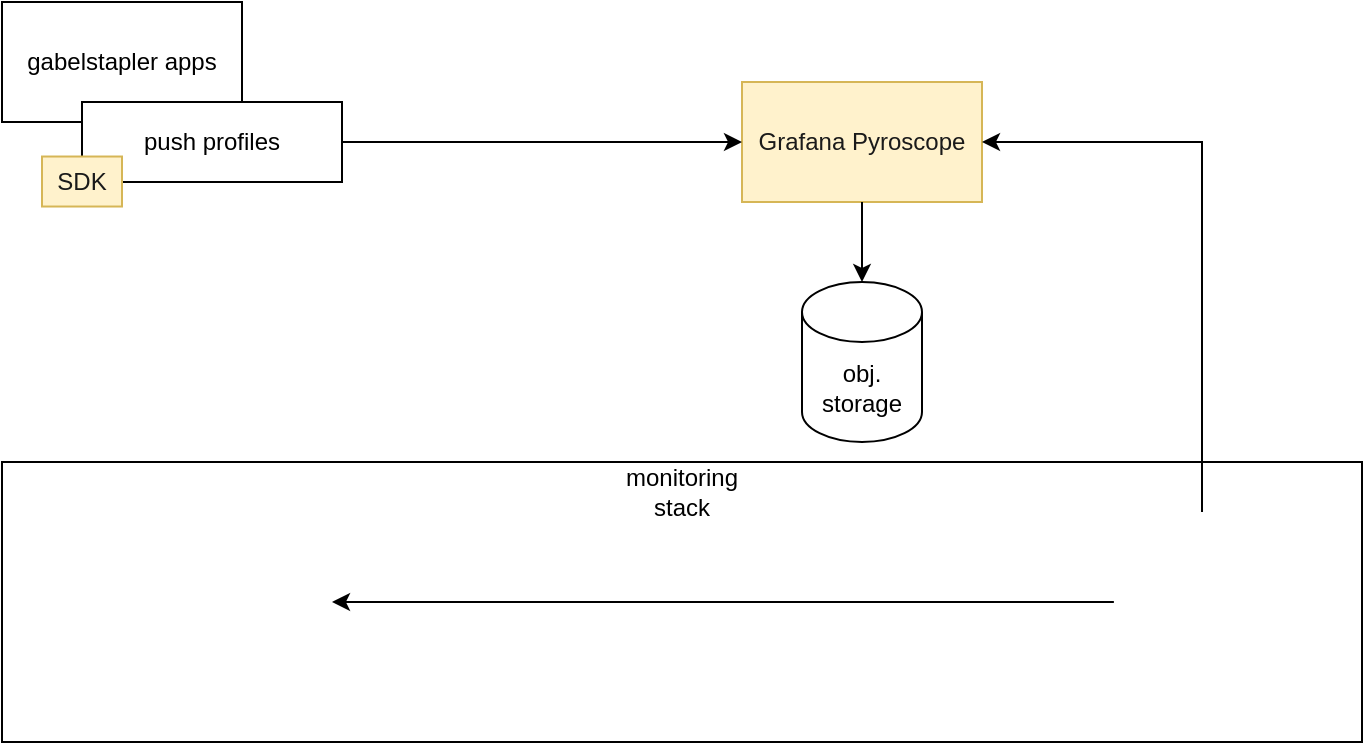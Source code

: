 <mxfile version="22.0.3" type="device">
  <diagram name="Page-1" id="3Q-LbEHVJOaq68SksGJE">
    <mxGraphModel dx="743" dy="616" grid="1" gridSize="10" guides="1" tooltips="1" connect="1" arrows="1" fold="1" page="1" pageScale="1" pageWidth="827" pageHeight="1169" math="0" shadow="0">
      <root>
        <mxCell id="0" />
        <mxCell id="1" parent="0" />
        <mxCell id="ukIgn9faSReTf4egBqfW-1" value="" style="rounded=0;whiteSpace=wrap;html=1;" vertex="1" parent="1">
          <mxGeometry x="70" y="530" width="680" height="140" as="geometry" />
        </mxCell>
        <mxCell id="ukIgn9faSReTf4egBqfW-2" value="gabelstapler apps" style="rounded=0;whiteSpace=wrap;html=1;" vertex="1" parent="1">
          <mxGeometry x="70" y="300" width="120" height="60" as="geometry" />
        </mxCell>
        <mxCell id="ukIgn9faSReTf4egBqfW-4" value="&lt;font color=&quot;#1a1a1a&quot;&gt;Grafana Pyroscope&lt;/font&gt;" style="rounded=0;whiteSpace=wrap;html=1;fillColor=#fff2cc;strokeColor=#d6b656;" vertex="1" parent="1">
          <mxGeometry x="440" y="340" width="120" height="60" as="geometry" />
        </mxCell>
        <mxCell id="ukIgn9faSReTf4egBqfW-5" value="&lt;div&gt;push profiles&lt;/div&gt;" style="rounded=0;whiteSpace=wrap;html=1;" vertex="1" parent="1">
          <mxGeometry x="110" y="350" width="130" height="40" as="geometry" />
        </mxCell>
        <mxCell id="ukIgn9faSReTf4egBqfW-6" value="" style="edgeStyle=orthogonalEdgeStyle;rounded=0;orthogonalLoop=1;jettySize=auto;html=1;entryX=0;entryY=0.5;entryDx=0;entryDy=0;exitX=1;exitY=0.5;exitDx=0;exitDy=0;" edge="1" parent="1" source="ukIgn9faSReTf4egBqfW-5" target="ukIgn9faSReTf4egBqfW-4">
          <mxGeometry relative="1" as="geometry">
            <mxPoint x="190" y="340" as="sourcePoint" />
            <mxPoint x="375" y="370" as="targetPoint" />
            <Array as="points" />
          </mxGeometry>
        </mxCell>
        <mxCell id="ukIgn9faSReTf4egBqfW-13" value="" style="edgeStyle=orthogonalEdgeStyle;rounded=0;orthogonalLoop=1;jettySize=auto;html=1;entryX=1;entryY=0.5;entryDx=0;entryDy=0;exitX=0.5;exitY=0;exitDx=0;exitDy=0;" edge="1" parent="1" source="ukIgn9faSReTf4egBqfW-22" target="ukIgn9faSReTf4egBqfW-4">
          <mxGeometry relative="1" as="geometry">
            <mxPoint x="670" y="570" as="sourcePoint" />
            <mxPoint x="680" y="330" as="targetPoint" />
            <Array as="points">
              <mxPoint x="670" y="370" />
            </Array>
          </mxGeometry>
        </mxCell>
        <mxCell id="ukIgn9faSReTf4egBqfW-14" value="obj. storage" style="shape=cylinder3;whiteSpace=wrap;html=1;boundedLbl=1;backgroundOutline=1;size=15;" vertex="1" parent="1">
          <mxGeometry x="470" y="440" width="60" height="80" as="geometry" />
        </mxCell>
        <mxCell id="ukIgn9faSReTf4egBqfW-17" value="" style="edgeStyle=orthogonalEdgeStyle;rounded=0;orthogonalLoop=1;jettySize=auto;html=1;entryX=0.5;entryY=0;entryDx=0;entryDy=0;entryPerimeter=0;" edge="1" parent="1" target="ukIgn9faSReTf4egBqfW-14">
          <mxGeometry relative="1" as="geometry">
            <mxPoint x="500" y="400" as="sourcePoint" />
            <mxPoint x="570" y="380" as="targetPoint" />
            <Array as="points">
              <mxPoint x="500" y="400" />
            </Array>
          </mxGeometry>
        </mxCell>
        <mxCell id="ukIgn9faSReTf4egBqfW-18" value="" style="edgeStyle=orthogonalEdgeStyle;rounded=0;orthogonalLoop=1;jettySize=auto;html=1;entryX=1;entryY=0.5;entryDx=0;entryDy=0;exitX=0;exitY=0.5;exitDx=0;exitDy=0;" edge="1" parent="1" source="ukIgn9faSReTf4egBqfW-22">
          <mxGeometry relative="1" as="geometry">
            <mxPoint x="610" y="600" as="sourcePoint" />
            <mxPoint x="235" y="600" as="targetPoint" />
            <Array as="points">
              <mxPoint x="600" y="600" />
              <mxPoint x="600" y="600" />
            </Array>
          </mxGeometry>
        </mxCell>
        <mxCell id="ukIgn9faSReTf4egBqfW-19" value="&lt;div&gt;monitoring&lt;/div&gt;&lt;div&gt;stack&lt;br&gt;&lt;/div&gt;" style="text;html=1;strokeColor=none;fillColor=none;align=center;verticalAlign=middle;whiteSpace=wrap;rounded=0;" vertex="1" parent="1">
          <mxGeometry x="70" y="530" width="680" height="30" as="geometry" />
        </mxCell>
        <mxCell id="ukIgn9faSReTf4egBqfW-22" value="" style="shape=image;verticalLabelPosition=bottom;labelBackgroundColor=default;verticalAlign=top;aspect=fixed;imageAspect=0;image=https://upload.wikimedia.org/wikipedia/commons/thumb/a/a1/Grafana_logo.svg/800px-Grafana_logo.svg.png;" vertex="1" parent="1">
          <mxGeometry x="625.94" y="555" width="88.13" height="90" as="geometry" />
        </mxCell>
        <mxCell id="ukIgn9faSReTf4egBqfW-26" value="" style="shape=image;verticalLabelPosition=bottom;labelBackgroundColor=default;verticalAlign=top;aspect=fixed;imageAspect=0;image=https://dbdb.io/media/logos/prometheus_7OR7lOu.svg;" vertex="1" parent="1">
          <mxGeometry x="90" y="552.92" width="170" height="92.08" as="geometry" />
        </mxCell>
        <mxCell id="ukIgn9faSReTf4egBqfW-27" value="" style="shape=image;verticalLabelPosition=bottom;labelBackgroundColor=default;verticalAlign=top;aspect=fixed;imageAspect=0;image=https://careers.gocity.com/assets/img/tech-stack/platform/thanos.png;" vertex="1" parent="1">
          <mxGeometry x="335" y="602.5" width="170" height="42.5" as="geometry" />
        </mxCell>
        <mxCell id="ukIgn9faSReTf4egBqfW-28" value="" style="shape=image;verticalLabelPosition=bottom;labelBackgroundColor=default;verticalAlign=top;aspect=fixed;imageAspect=0;image=https://grafana.com/static/img/pyroscope-logo.svg;" vertex="1" parent="1">
          <mxGeometry x="420" y="375.67" width="32" height="43.41" as="geometry" />
        </mxCell>
        <mxCell id="ukIgn9faSReTf4egBqfW-29" value="&lt;font color=&quot;#1a1a1a&quot;&gt;SDK&lt;/font&gt;" style="rounded=0;whiteSpace=wrap;html=1;fillColor=#fff2cc;strokeColor=#d6b656;" vertex="1" parent="1">
          <mxGeometry x="90" y="377.26" width="40" height="25" as="geometry" />
        </mxCell>
        <mxCell id="ukIgn9faSReTf4egBqfW-30" value="" style="shape=image;verticalLabelPosition=bottom;labelBackgroundColor=default;verticalAlign=top;aspect=fixed;imageAspect=0;image=https://grafana.com/static/img/pyroscope-logo.svg;" vertex="1" parent="1">
          <mxGeometry x="118.56" y="392.26" width="17.26" height="23.41" as="geometry" />
        </mxCell>
      </root>
    </mxGraphModel>
  </diagram>
</mxfile>

